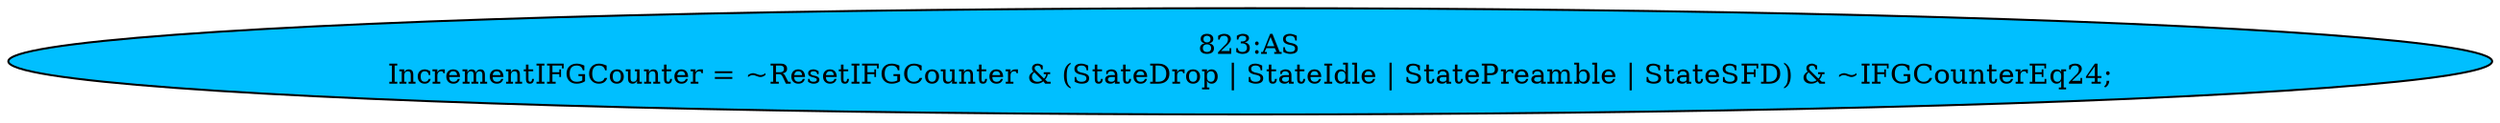 strict digraph "" {
	node [label="\N"];
	"823:AS"	 [ast="<pyverilog.vparser.ast.Assign object at 0x7fb4302da350>",
		def_var="['IncrementIFGCounter']",
		fillcolor=deepskyblue,
		label="823:AS
IncrementIFGCounter = ~ResetIFGCounter & (StateDrop | StateIdle | StatePreamble | StateSFD) & ~IFGCounterEq24;",
		statements="[]",
		style=filled,
		typ=Assign,
		use_var="['ResetIFGCounter', 'StateDrop', 'StateIdle', 'StatePreamble', 'StateSFD', 'IFGCounterEq24']"];
}
